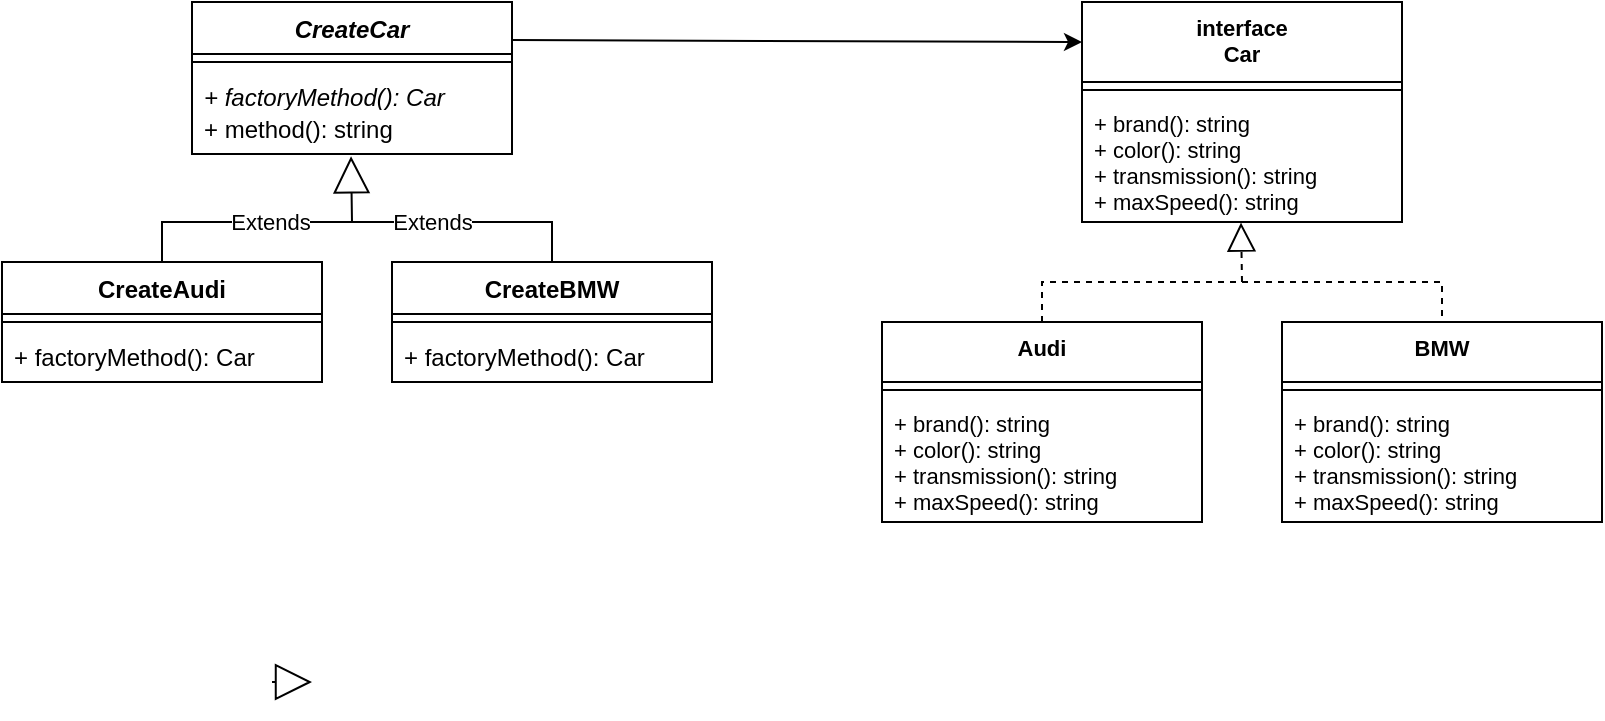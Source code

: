 <mxfile version="20.5.1" type="device"><diagram id="Iw1Uk30sRhWtI_Wlp_xP" name="Страница 1"><mxGraphModel dx="2234" dy="1223" grid="1" gridSize="10" guides="1" tooltips="1" connect="1" arrows="1" fold="1" page="1" pageScale="1" pageWidth="413" pageHeight="291" math="0" shadow="0"><root><mxCell id="0"/><mxCell id="1" parent="0"/><mxCell id="GdhtHT0IVZ_V69K94Wf6-1" value="CreateCar" style="swimlane;fontStyle=3;align=center;verticalAlign=top;childLayout=stackLayout;horizontal=1;startSize=26;horizontalStack=0;resizeParent=1;resizeParentMax=0;resizeLast=0;collapsible=1;marginBottom=0;" vertex="1" parent="1"><mxGeometry x="235" y="130" width="160" height="76" as="geometry"/></mxCell><mxCell id="GdhtHT0IVZ_V69K94Wf6-3" value="" style="line;strokeWidth=1;fillColor=none;align=left;verticalAlign=middle;spacingTop=-1;spacingLeft=3;spacingRight=3;rotatable=0;labelPosition=right;points=[];portConstraint=eastwest;strokeColor=inherit;" vertex="1" parent="GdhtHT0IVZ_V69K94Wf6-1"><mxGeometry y="26" width="160" height="8" as="geometry"/></mxCell><mxCell id="GdhtHT0IVZ_V69K94Wf6-4" value="+ factoryMethod(): Car" style="text;strokeColor=none;fillColor=none;align=left;verticalAlign=top;spacingLeft=4;spacingRight=4;overflow=hidden;rotatable=0;points=[[0,0.5],[1,0.5]];portConstraint=eastwest;fontStyle=2" vertex="1" parent="GdhtHT0IVZ_V69K94Wf6-1"><mxGeometry y="34" width="160" height="16" as="geometry"/></mxCell><mxCell id="GdhtHT0IVZ_V69K94Wf6-5" value="+ method(): string" style="text;strokeColor=none;fillColor=none;align=left;verticalAlign=top;spacingLeft=4;spacingRight=4;overflow=hidden;rotatable=0;points=[[0,0.5],[1,0.5]];portConstraint=eastwest;" vertex="1" parent="GdhtHT0IVZ_V69K94Wf6-1"><mxGeometry y="50" width="160" height="26" as="geometry"/></mxCell><mxCell id="GdhtHT0IVZ_V69K94Wf6-6" value="CreateAudi" style="swimlane;fontStyle=1;align=center;verticalAlign=top;childLayout=stackLayout;horizontal=1;startSize=26;horizontalStack=0;resizeParent=1;resizeParentMax=0;resizeLast=0;collapsible=1;marginBottom=0;" vertex="1" parent="1"><mxGeometry x="140" y="260" width="160" height="60" as="geometry"/></mxCell><mxCell id="GdhtHT0IVZ_V69K94Wf6-8" value="" style="line;strokeWidth=1;fillColor=none;align=left;verticalAlign=middle;spacingTop=-1;spacingLeft=3;spacingRight=3;rotatable=0;labelPosition=right;points=[];portConstraint=eastwest;strokeColor=inherit;" vertex="1" parent="GdhtHT0IVZ_V69K94Wf6-6"><mxGeometry y="26" width="160" height="8" as="geometry"/></mxCell><mxCell id="GdhtHT0IVZ_V69K94Wf6-9" value="+ factoryMethod(): Car" style="text;strokeColor=none;fillColor=none;align=left;verticalAlign=top;spacingLeft=4;spacingRight=4;overflow=hidden;rotatable=0;points=[[0,0.5],[1,0.5]];portConstraint=eastwest;" vertex="1" parent="GdhtHT0IVZ_V69K94Wf6-6"><mxGeometry y="34" width="160" height="26" as="geometry"/></mxCell><mxCell id="GdhtHT0IVZ_V69K94Wf6-10" value="CreateBMW" style="swimlane;fontStyle=1;align=center;verticalAlign=top;childLayout=stackLayout;horizontal=1;startSize=26;horizontalStack=0;resizeParent=1;resizeParentMax=0;resizeLast=0;collapsible=1;marginBottom=0;" vertex="1" parent="1"><mxGeometry x="335" y="260" width="160" height="60" as="geometry"/></mxCell><mxCell id="GdhtHT0IVZ_V69K94Wf6-11" value="" style="line;strokeWidth=1;fillColor=none;align=left;verticalAlign=middle;spacingTop=-1;spacingLeft=3;spacingRight=3;rotatable=0;labelPosition=right;points=[];portConstraint=eastwest;strokeColor=inherit;" vertex="1" parent="GdhtHT0IVZ_V69K94Wf6-10"><mxGeometry y="26" width="160" height="8" as="geometry"/></mxCell><mxCell id="GdhtHT0IVZ_V69K94Wf6-12" value="+ factoryMethod(): Car" style="text;strokeColor=none;fillColor=none;align=left;verticalAlign=top;spacingLeft=4;spacingRight=4;overflow=hidden;rotatable=0;points=[[0,0.5],[1,0.5]];portConstraint=eastwest;" vertex="1" parent="GdhtHT0IVZ_V69K94Wf6-10"><mxGeometry y="34" width="160" height="26" as="geometry"/></mxCell><mxCell id="GdhtHT0IVZ_V69K94Wf6-13" value="Extends" style="endArrow=block;endSize=16;endFill=0;html=1;rounded=0;exitX=0.5;exitY=0;exitDx=0;exitDy=0;entryX=0.497;entryY=1.043;entryDx=0;entryDy=0;entryPerimeter=0;" edge="1" parent="1" source="GdhtHT0IVZ_V69K94Wf6-6" target="GdhtHT0IVZ_V69K94Wf6-5"><mxGeometry width="160" relative="1" as="geometry"><mxPoint x="265" y="250" as="sourcePoint"/><mxPoint x="425" y="250" as="targetPoint"/><Array as="points"><mxPoint x="220" y="240"/><mxPoint x="315" y="240"/></Array></mxGeometry></mxCell><mxCell id="GdhtHT0IVZ_V69K94Wf6-14" value="" style="endArrow=none;html=1;rounded=0;entryX=0.5;entryY=0;entryDx=0;entryDy=0;" edge="1" parent="1" target="GdhtHT0IVZ_V69K94Wf6-10"><mxGeometry width="50" height="50" relative="1" as="geometry"><mxPoint x="315" y="240" as="sourcePoint"/><mxPoint x="405" y="240" as="targetPoint"/><Array as="points"><mxPoint x="415" y="240"/></Array></mxGeometry></mxCell><mxCell id="GdhtHT0IVZ_V69K94Wf6-18" value="Extends" style="endArrow=block;endSize=16;endFill=0;html=1;rounded=0;fontSize=11;" edge="1" parent="1"><mxGeometry x="1" y="238" width="160" relative="1" as="geometry"><mxPoint x="275" y="470" as="sourcePoint"/><mxPoint x="295" y="470" as="targetPoint"/><mxPoint x="60" y="8" as="offset"/></mxGeometry></mxCell><mxCell id="GdhtHT0IVZ_V69K94Wf6-19" value="interface&#10;Car" style="swimlane;fontStyle=1;align=center;verticalAlign=top;childLayout=stackLayout;horizontal=1;startSize=40;horizontalStack=0;resizeParent=1;resizeParentMax=0;resizeLast=0;collapsible=1;marginBottom=0;fontSize=11;" vertex="1" parent="1"><mxGeometry x="680" y="130" width="160" height="110" as="geometry"/></mxCell><mxCell id="GdhtHT0IVZ_V69K94Wf6-21" value="" style="line;strokeWidth=1;fillColor=none;align=left;verticalAlign=middle;spacingTop=-1;spacingLeft=3;spacingRight=3;rotatable=0;labelPosition=right;points=[];portConstraint=eastwest;strokeColor=inherit;fontSize=11;" vertex="1" parent="GdhtHT0IVZ_V69K94Wf6-19"><mxGeometry y="40" width="160" height="8" as="geometry"/></mxCell><mxCell id="GdhtHT0IVZ_V69K94Wf6-22" value="+ brand(): string&#10;+ color(): string&#10;+ transmission(): string&#10;+ maxSpeed(): string" style="text;strokeColor=none;fillColor=none;align=left;verticalAlign=top;spacingLeft=4;spacingRight=4;overflow=hidden;rotatable=0;points=[[0,0.5],[1,0.5]];portConstraint=eastwest;fontSize=11;" vertex="1" parent="GdhtHT0IVZ_V69K94Wf6-19"><mxGeometry y="48" width="160" height="62" as="geometry"/></mxCell><mxCell id="GdhtHT0IVZ_V69K94Wf6-23" value="Audi" style="swimlane;fontStyle=1;align=center;verticalAlign=top;childLayout=stackLayout;horizontal=1;startSize=30;horizontalStack=0;resizeParent=1;resizeParentMax=0;resizeLast=0;collapsible=1;marginBottom=0;fontSize=11;" vertex="1" parent="1"><mxGeometry x="580" y="290" width="160" height="100" as="geometry"/></mxCell><mxCell id="GdhtHT0IVZ_V69K94Wf6-24" value="" style="line;strokeWidth=1;fillColor=none;align=left;verticalAlign=middle;spacingTop=-1;spacingLeft=3;spacingRight=3;rotatable=0;labelPosition=right;points=[];portConstraint=eastwest;strokeColor=inherit;fontSize=11;" vertex="1" parent="GdhtHT0IVZ_V69K94Wf6-23"><mxGeometry y="30" width="160" height="8" as="geometry"/></mxCell><mxCell id="GdhtHT0IVZ_V69K94Wf6-25" value="+ brand(): string&#10;+ color(): string&#10;+ transmission(): string&#10;+ maxSpeed(): string" style="text;strokeColor=none;fillColor=none;align=left;verticalAlign=top;spacingLeft=4;spacingRight=4;overflow=hidden;rotatable=0;points=[[0,0.5],[1,0.5]];portConstraint=eastwest;fontSize=11;" vertex="1" parent="GdhtHT0IVZ_V69K94Wf6-23"><mxGeometry y="38" width="160" height="62" as="geometry"/></mxCell><mxCell id="GdhtHT0IVZ_V69K94Wf6-26" value="BMW" style="swimlane;fontStyle=1;align=center;verticalAlign=top;childLayout=stackLayout;horizontal=1;startSize=30;horizontalStack=0;resizeParent=1;resizeParentMax=0;resizeLast=0;collapsible=1;marginBottom=0;fontSize=11;" vertex="1" parent="1"><mxGeometry x="780" y="290" width="160" height="100" as="geometry"/></mxCell><mxCell id="GdhtHT0IVZ_V69K94Wf6-27" value="" style="line;strokeWidth=1;fillColor=none;align=left;verticalAlign=middle;spacingTop=-1;spacingLeft=3;spacingRight=3;rotatable=0;labelPosition=right;points=[];portConstraint=eastwest;strokeColor=inherit;fontSize=11;" vertex="1" parent="GdhtHT0IVZ_V69K94Wf6-26"><mxGeometry y="30" width="160" height="8" as="geometry"/></mxCell><mxCell id="GdhtHT0IVZ_V69K94Wf6-28" value="+ brand(): string&#10;+ color(): string&#10;+ transmission(): string&#10;+ maxSpeed(): string" style="text;strokeColor=none;fillColor=none;align=left;verticalAlign=top;spacingLeft=4;spacingRight=4;overflow=hidden;rotatable=0;points=[[0,0.5],[1,0.5]];portConstraint=eastwest;fontSize=11;" vertex="1" parent="GdhtHT0IVZ_V69K94Wf6-26"><mxGeometry y="38" width="160" height="62" as="geometry"/></mxCell><mxCell id="GdhtHT0IVZ_V69K94Wf6-29" value="" style="endArrow=block;dashed=1;endFill=0;endSize=12;html=1;rounded=0;fontSize=11;exitX=0.5;exitY=0;exitDx=0;exitDy=0;entryX=0.497;entryY=1.005;entryDx=0;entryDy=0;entryPerimeter=0;" edge="1" parent="1" source="GdhtHT0IVZ_V69K94Wf6-23" target="GdhtHT0IVZ_V69K94Wf6-22"><mxGeometry width="160" relative="1" as="geometry"><mxPoint x="620" y="250" as="sourcePoint"/><mxPoint x="780" y="250" as="targetPoint"/><Array as="points"><mxPoint x="660" y="270"/><mxPoint x="760" y="270"/></Array></mxGeometry></mxCell><mxCell id="GdhtHT0IVZ_V69K94Wf6-30" value="" style="endArrow=none;dashed=1;html=1;rounded=0;fontSize=11;entryX=0.5;entryY=0;entryDx=0;entryDy=0;" edge="1" parent="1" target="GdhtHT0IVZ_V69K94Wf6-26"><mxGeometry width="50" height="50" relative="1" as="geometry"><mxPoint x="760" y="270" as="sourcePoint"/><mxPoint x="800" y="260" as="targetPoint"/><Array as="points"><mxPoint x="860" y="270"/></Array></mxGeometry></mxCell><mxCell id="GdhtHT0IVZ_V69K94Wf6-31" value="" style="endArrow=classic;html=1;rounded=0;fontSize=11;exitX=1;exitY=0.25;exitDx=0;exitDy=0;entryX=0;entryY=0.182;entryDx=0;entryDy=0;entryPerimeter=0;" edge="1" parent="1" source="GdhtHT0IVZ_V69K94Wf6-1" target="GdhtHT0IVZ_V69K94Wf6-19"><mxGeometry width="50" height="50" relative="1" as="geometry"><mxPoint x="620" y="330" as="sourcePoint"/><mxPoint x="670" y="280" as="targetPoint"/></mxGeometry></mxCell></root></mxGraphModel></diagram></mxfile>